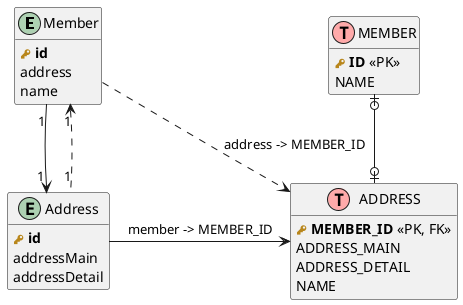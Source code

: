 @startuml
!define table(x) class x << (T,#FFAAAA) >>
!define primary_key(x) <b><color:#b8861b><&key></color> x</b>
!define foreign_key(x) <color:#aaaaaa><&key></color> x
hide methods
hide stereotypes

entity (Member) {
  primary_key(id)
  address
  name
}

entity (Address) {
  primary_key(id)
  addressMain
  addressDetail
}

Member "1" --> "1" Address
Member "1" <.. "1" Address


table(MEMBER) {
  primary_key(ID) <<PK>>
  NAME
}

table(ADDRESS) {
  primary_key(MEMBER_ID) <<PK, FK>>
  ADDRESS_MAIN
  ADDRESS_DETAIL
  NAME
}

MEMBER |o--o| ADDRESS

Member ..> ADDRESS :address -> MEMBER_ID
Address -right-> ADDRESS :member -> MEMBER_ID
@enduml